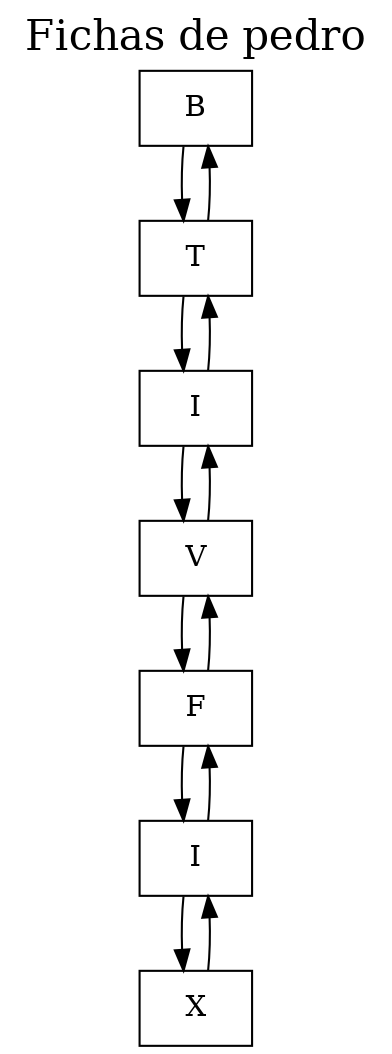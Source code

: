 digraph G {graph[label="Fichas de pedro", labelloc=t, fontsize=20]
node[shape = box];
Nodo0 [label = "B"];
Nodo1 [label = "T"];
Nodo2 [label = "I"];
Nodo3 [label = "V"];
Nodo4 [label = "F"];
Nodo5 [label = "I"];
Nodo6 [label = "X"];
Nodo0->Nodo1;
Nodo1->Nodo0;
Nodo1->Nodo2;
Nodo2->Nodo1;
Nodo2->Nodo3;
Nodo3->Nodo2;
Nodo3->Nodo4;
Nodo4->Nodo3;
Nodo4->Nodo5;
Nodo5->Nodo4;
Nodo5->Nodo6;
Nodo6->Nodo5;
}